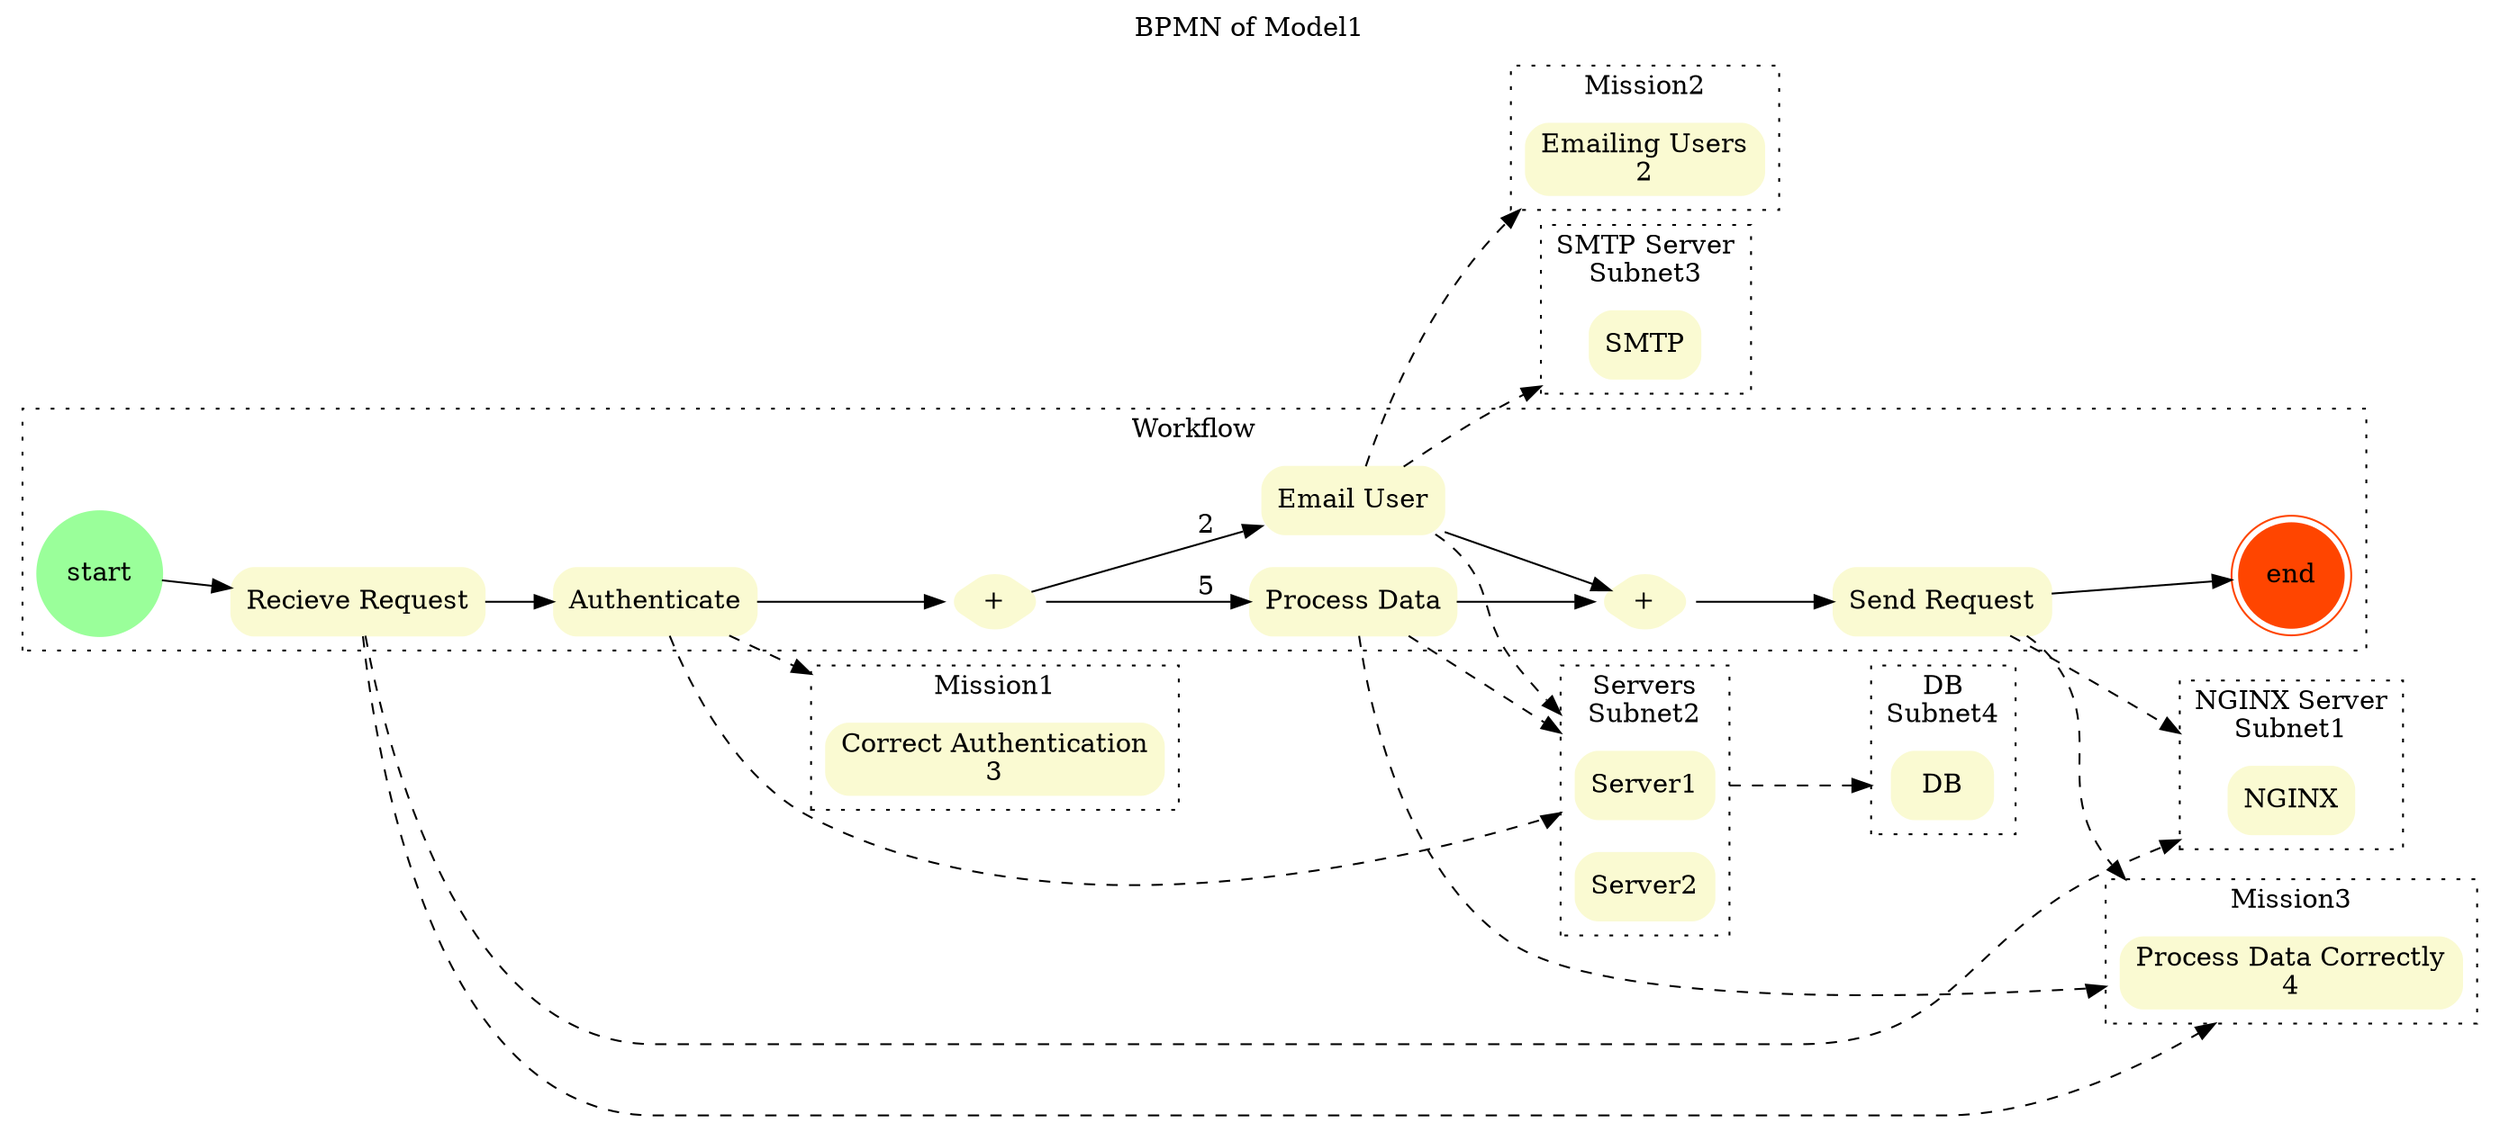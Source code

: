 digraph BPMN {

    #layout=dot
    label = "BPMN of Model1";
    labelloc = "t"; // place the label at the top
    #node [shape=record];
    rankdir=LR;
    compound=true;


    #graph [compound=true];
    node[shape=rectanble style="rounded,filled" color="lightgoldenrodyellow" ]
    start[shape=circle color=palegreen1]
    end[shape=doublecircle color=orangered]

    #rank=same

    subgraph cluster_one { label="Workflow" style=dotted start A B K C D L E end }
    subgraph cluster_two { label="DB\nSubnet4" style=dotted F }
    subgraph cluster_three { label="Servers\nSubnet2" style=dotted G H }
    subgraph cluster_four { label="NGINX Server\nSubnet1" style=dotted J }
    subgraph cluster_five { label="SMTP Server\nSubnet3" style=dotted I }

    subgraph cluster_six { label="Mission1" style=dotted M }
    subgraph cluster_seven { label="Mission2" style=dotted N }
    subgraph cluster_eight { label="Mission3" style=dotted O }

	A [label = "Recieve Request"]
    B [label = "Authenticate"]
    C [label = "Process Data"]
    D [label = "Email User"]
    E [label = "Send Request"]

    K [shape=diamond label = "+"]
    L [shape=diamond label = "+"]

    F [label = "DB"]
    G [label = "Server1"]
    H [label = "Server2"]
    I [label = "SMTP"]
    J [label = "NGINX"]

    M [label = "Correct Authentication\n3"]
    N [label = "Emailing Users\n2"]
    O [label = "Process Data Correctly\n4"]

    start -> A
    A -> B
    B -> K
    K -> C [label = "5"]
    K -> D [label = "2"]
    C -> L
    D -> L
    L -> E
    E -> end

    A -> J [lhead=cluster_four style=dashed]
    B -> G [lhead=cluster_three style=dashed]
    C -> G [lhead=cluster_three style=dashed]
    D -> G [lhead=cluster_three style=dashed]
    D -> I [lhead=cluster_five style=dashed]
    E -> J [lhead=cluster_four style=dashed]
    G -> F [lhead=cluster_two ltail=cluster_three style=dashed]

    B -> M [lhead=cluster_six style=dashed]
    D -> N [lhead=cluster_seven style=dashed]
    A -> O [lhead=cluster_eight style=dashed]
    C -> O [lhead=cluster_eight style=dashed]
    E -> O [lhead=cluster_eight style=dashed]


}
